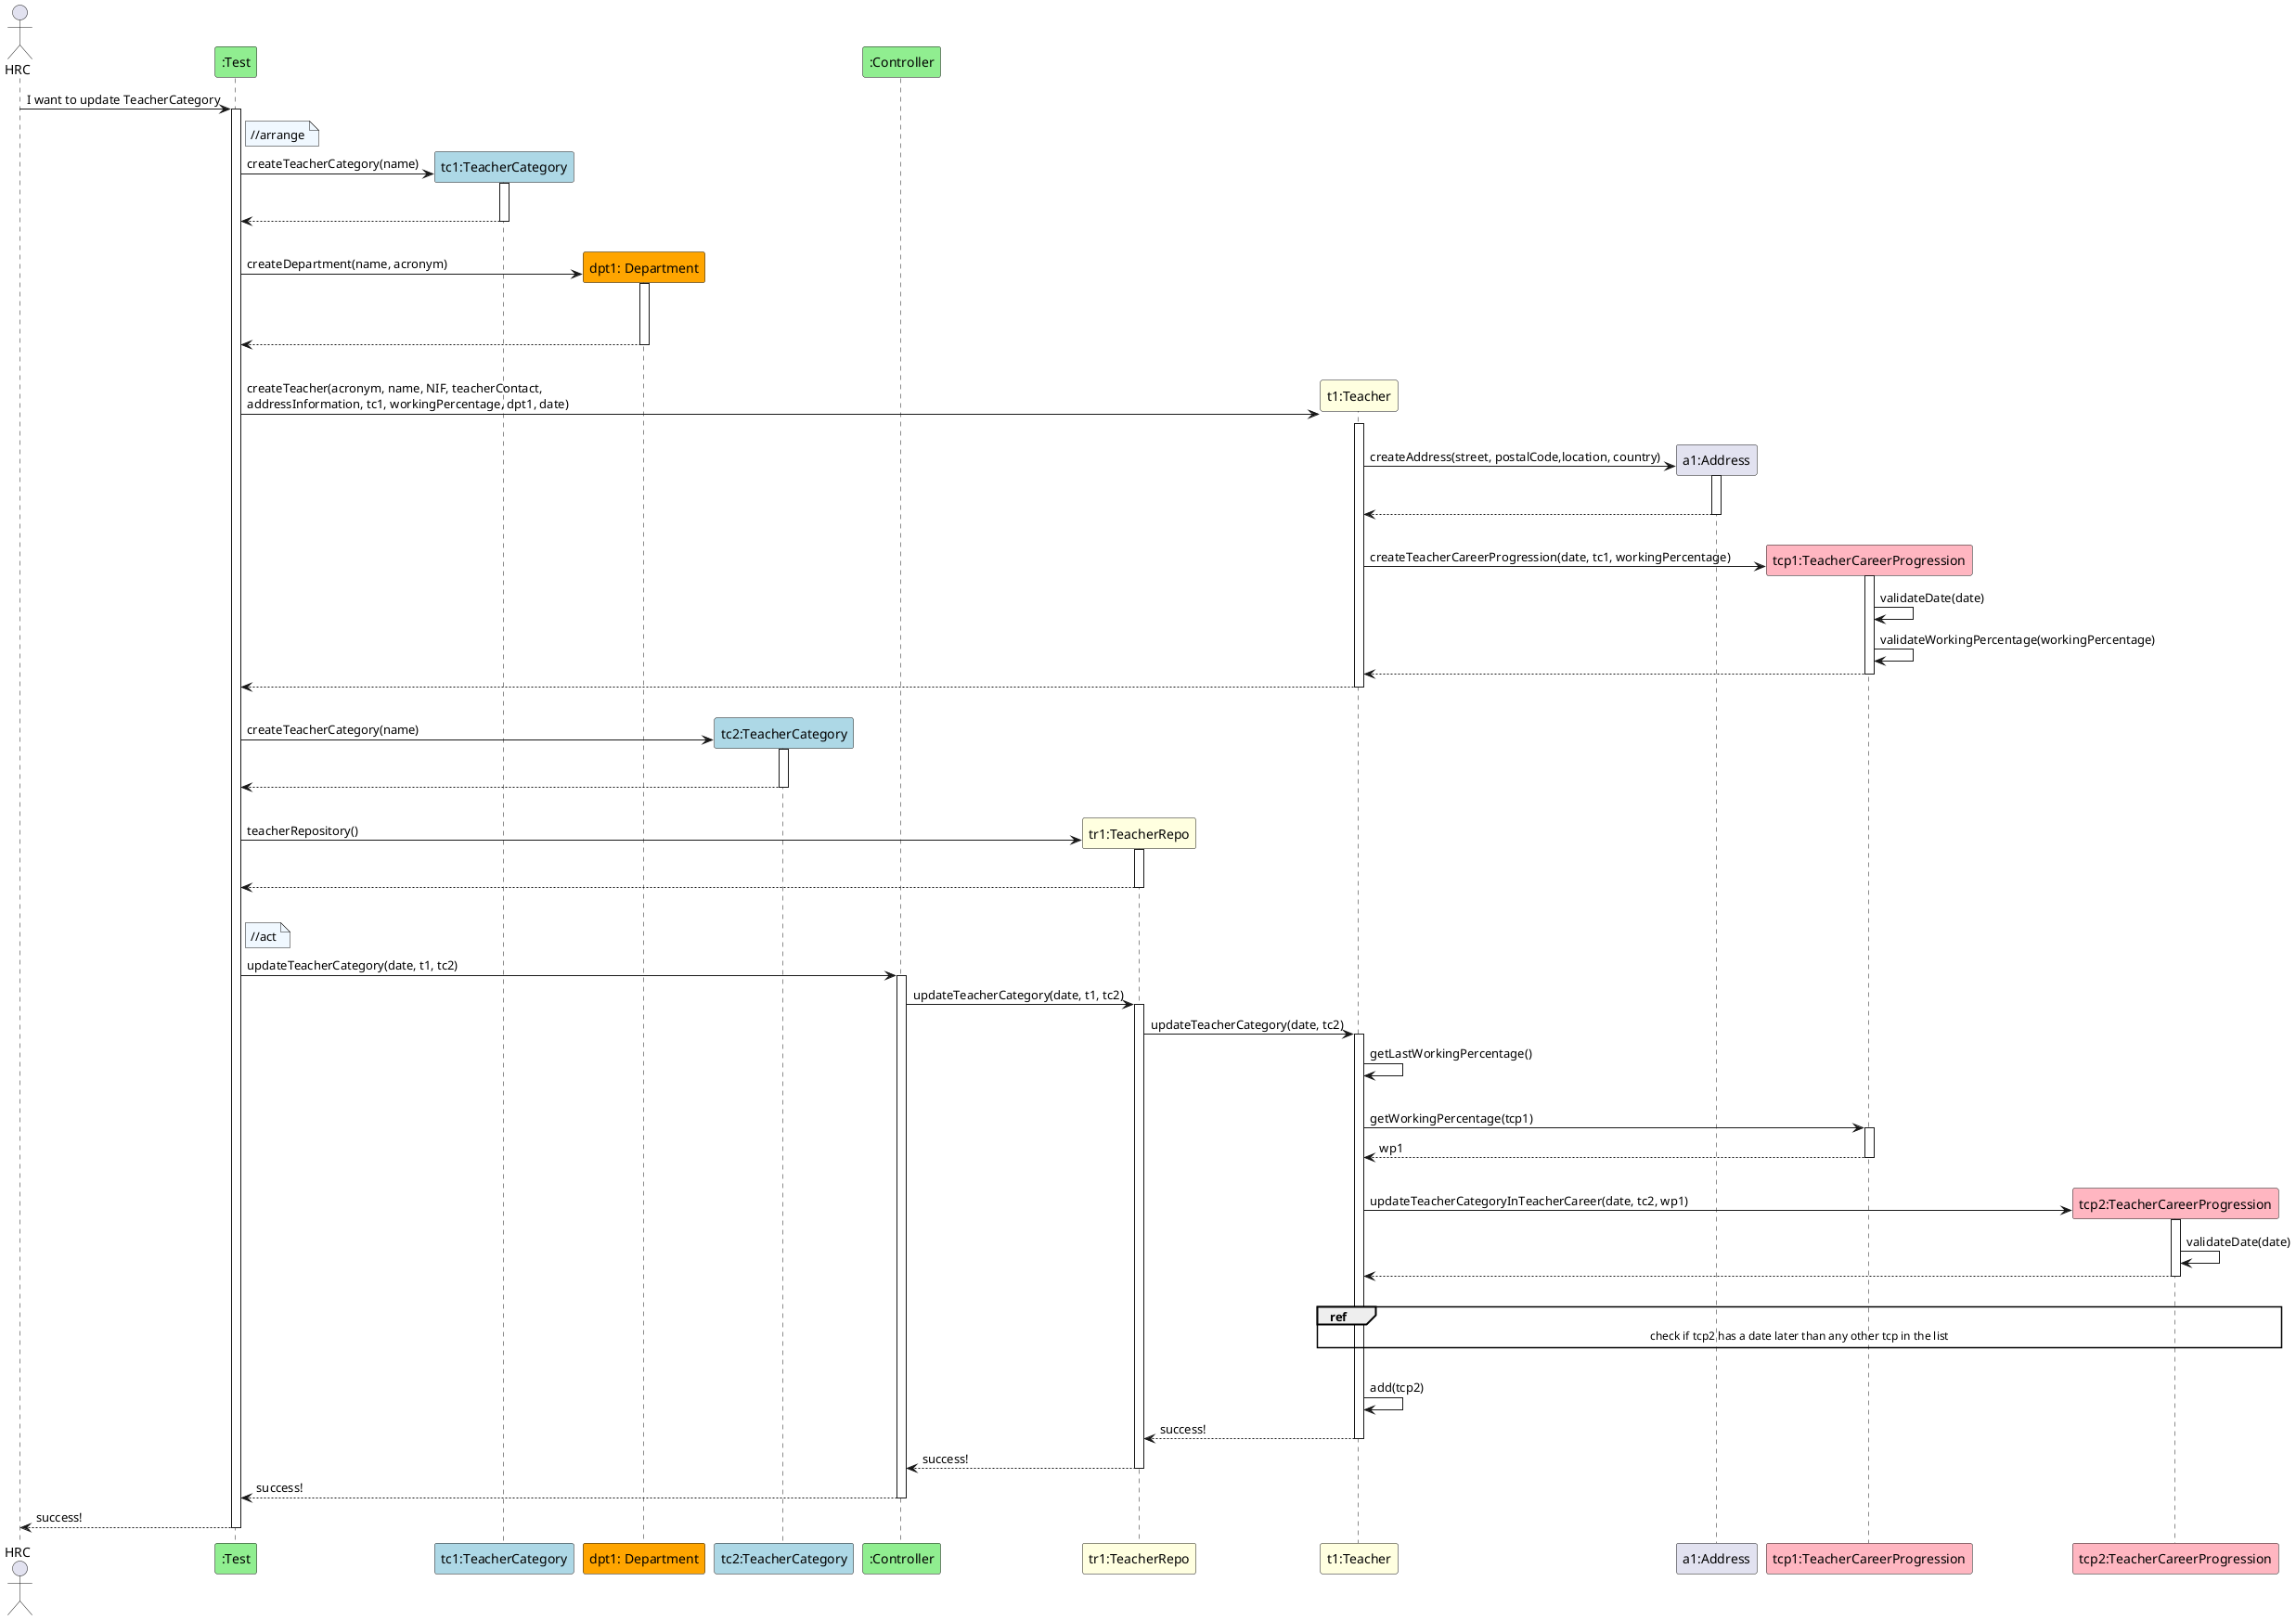 @startuml
actor HRC
participant ":Test" as TE #lightgreen
participant "tc1:TeacherCategory" as TC #lightblue
participant "dpt1: Department" as D #orange
participant "tc2:TeacherCategory" as TC2 #lightblue
participant ":Controller" as CTL #lightgreen
participant "tr1:TeacherRepo" as TR #lightyellow
participant "t1:Teacher" as T #lightyellow
participant "a1:Address" as A
participant "tcp1:TeacherCareerProgression" as TCP #lightpink
participant "tcp2:TeacherCareerProgression" as TCP2 #lightpink


HRC -> TE: I want to update TeacherCategory
note right TE #aliceblue
    //arrange
end note
activate TE
'note right
'end note
TE -> TC**: createTeacherCategory(name)
activate TC
|||
TC --> TE
deactivate TC
|||
TE -> D**: createDepartment(name, acronym)
|||
activate D
|||
D --> TE

deactivate D
|||
TE -> T**: createTeacher(acronym, name, NIF, teacherContact,\naddressInformation, tc1, workingPercentage, dpt1, date)
activate T
|||
T -> A**: createAddress(street, postalCode,location, country)
|||
activate A
A --> T
deactivate A
|||
T -> TCP** : createTeacherCareerProgression(date, tc1, workingPercentage)
activate TCP
TCP -> TCP : validateDate(date)
TCP -> TCP : validateWorkingPercentage(workingPercentage)
TCP --> T
deactivate TCP
T --> TE
|||
deactivate T
TE -> TC2** : createTeacherCategory(name)
|||
activate TC2
TC2 --> TE
|||
deactivate TC2
TE ->  TR**: teacherRepository()
|||
activate TR
TR --> TE
deactivate TR
|||
note right TE #aliceblue
    //act
end note
TE -> CTL : updateTeacherCategory(date, t1, tc2)
activate CTL
CTL -> TR : updateTeacherCategory(date, t1, tc2)
activate TR
TR -> T : updateTeacherCategory(date, tc2)
activate T
T -> T : getLastWorkingPercentage()
|||
T -> TCP : getWorkingPercentage(tcp1)
activate TCP
TCP --> T : wp1
deactivate TCP
|||
T -> TCP2** : updateTeacherCategoryInTeacherCareer(date, tc2, wp1)
activate TCP2
TCP2 -> TCP2 : validateDate(date)
TCP2 --> T
deactivate TCP2
|||
ref over T, TCP2
    check if tcp2 has a date later than any other tcp in the list
end ref
|||
T -> T : add(tcp2)
T --> TR : success!
deactivate T
TR --> CTL : success!
deactivate  TR
CTL --> TE : success!
deactivate CTL
TE --> HRC : success!
deactivate TE

@enduml